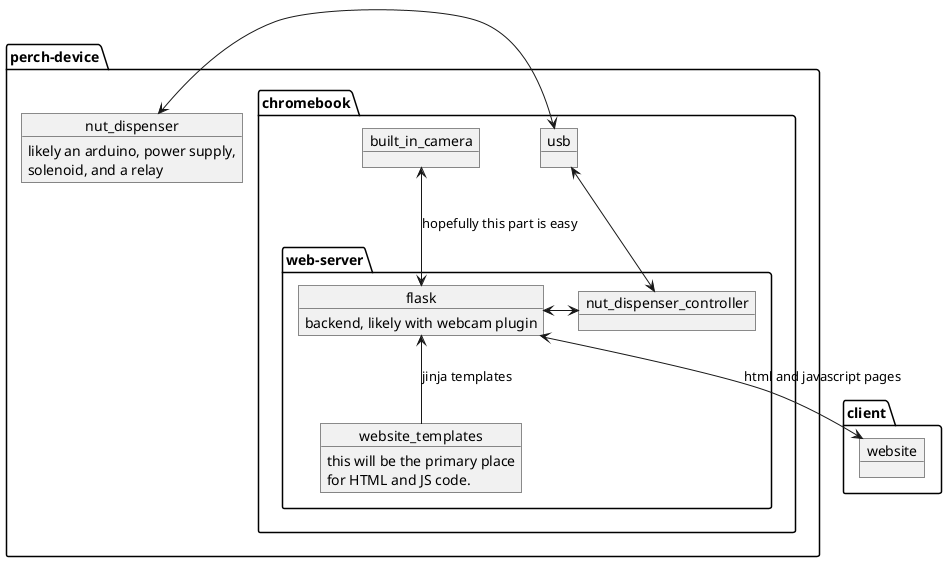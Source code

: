 @startuml

package perch-device {
  package chromebook {
  	object built_in_camera
  	object usb
  	package web-server {
		  object website_templates {
				this will be the primary place
				for HTML and JS code. 
			}
			object flask {
				backend, likely with webcam plugin
			}
			object nut_dispenser_controller
			nut_dispenser_controller <-up-> usb
			flask <-up-> built_in_camera: hopefully this part is easy
			website_templates -up-> flask :jinja templates
			nut_dispenser_controller <-> flask
  	}

  }
  object nut_dispenser {
  	likely an arduino, power supply,
  	solenoid, and a relay
  }
  usb <-> nut_dispenser
}


package client {
	object website
	flask <-down-> website: html and javascript pages
}

@enduml